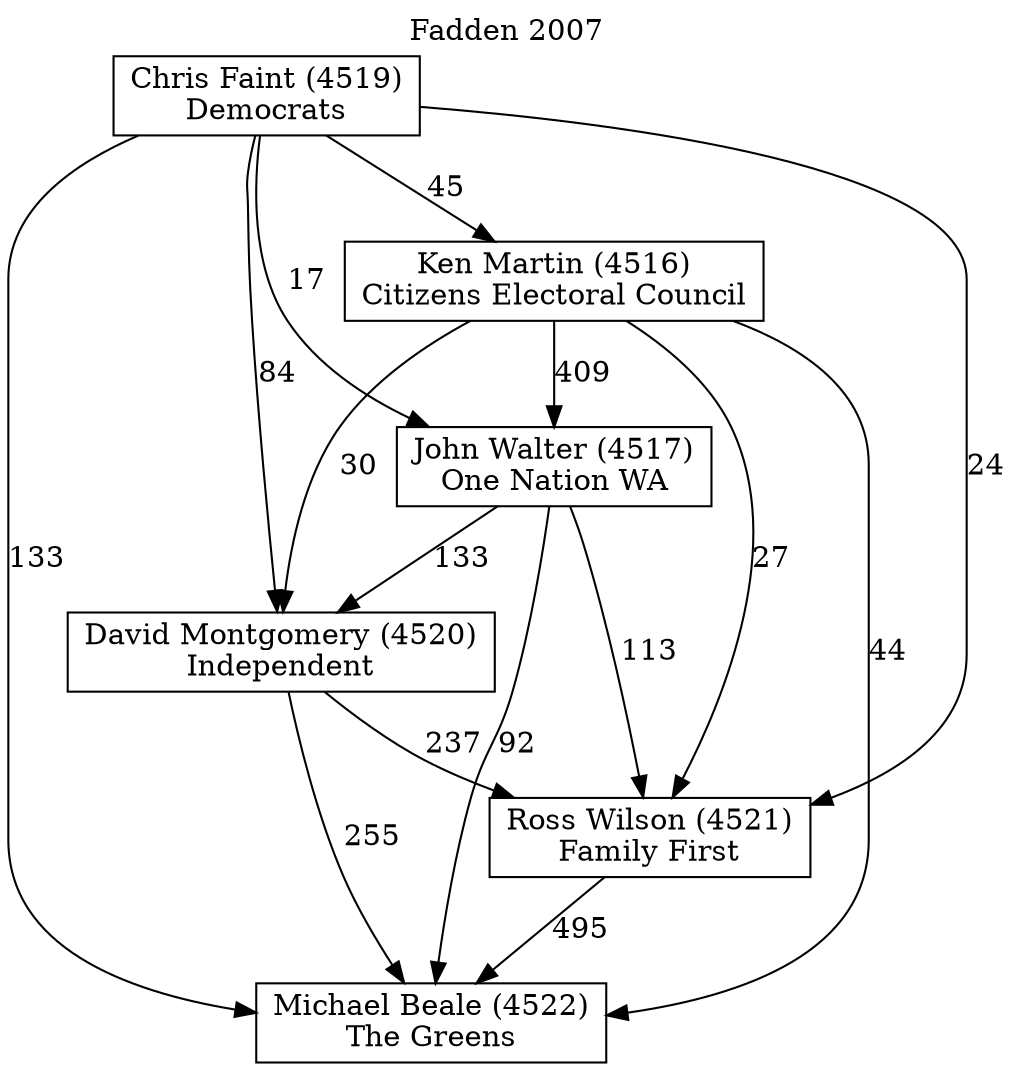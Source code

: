 // House preference flow
digraph "Michael Beale (4522)_Fadden_2007" {
	graph [label="Fadden 2007" labelloc=t mclimit=10]
	node [shape=box]
	"Michael Beale (4522)" [label="Michael Beale (4522)
The Greens"]
	"Ross Wilson (4521)" [label="Ross Wilson (4521)
Family First"]
	"David Montgomery (4520)" [label="David Montgomery (4520)
Independent"]
	"John Walter (4517)" [label="John Walter (4517)
One Nation WA"]
	"Ken Martin (4516)" [label="Ken Martin (4516)
Citizens Electoral Council"]
	"Chris Faint (4519)" [label="Chris Faint (4519)
Democrats"]
	"Michael Beale (4522)" [label="Michael Beale (4522)
The Greens"]
	"David Montgomery (4520)" [label="David Montgomery (4520)
Independent"]
	"John Walter (4517)" [label="John Walter (4517)
One Nation WA"]
	"Ken Martin (4516)" [label="Ken Martin (4516)
Citizens Electoral Council"]
	"Chris Faint (4519)" [label="Chris Faint (4519)
Democrats"]
	"Michael Beale (4522)" [label="Michael Beale (4522)
The Greens"]
	"John Walter (4517)" [label="John Walter (4517)
One Nation WA"]
	"Ken Martin (4516)" [label="Ken Martin (4516)
Citizens Electoral Council"]
	"Chris Faint (4519)" [label="Chris Faint (4519)
Democrats"]
	"Michael Beale (4522)" [label="Michael Beale (4522)
The Greens"]
	"Ken Martin (4516)" [label="Ken Martin (4516)
Citizens Electoral Council"]
	"Chris Faint (4519)" [label="Chris Faint (4519)
Democrats"]
	"Michael Beale (4522)" [label="Michael Beale (4522)
The Greens"]
	"Chris Faint (4519)" [label="Chris Faint (4519)
Democrats"]
	"Chris Faint (4519)" [label="Chris Faint (4519)
Democrats"]
	"Ken Martin (4516)" [label="Ken Martin (4516)
Citizens Electoral Council"]
	"Chris Faint (4519)" [label="Chris Faint (4519)
Democrats"]
	"Chris Faint (4519)" [label="Chris Faint (4519)
Democrats"]
	"John Walter (4517)" [label="John Walter (4517)
One Nation WA"]
	"Ken Martin (4516)" [label="Ken Martin (4516)
Citizens Electoral Council"]
	"Chris Faint (4519)" [label="Chris Faint (4519)
Democrats"]
	"John Walter (4517)" [label="John Walter (4517)
One Nation WA"]
	"Chris Faint (4519)" [label="Chris Faint (4519)
Democrats"]
	"Chris Faint (4519)" [label="Chris Faint (4519)
Democrats"]
	"Ken Martin (4516)" [label="Ken Martin (4516)
Citizens Electoral Council"]
	"Chris Faint (4519)" [label="Chris Faint (4519)
Democrats"]
	"Chris Faint (4519)" [label="Chris Faint (4519)
Democrats"]
	"David Montgomery (4520)" [label="David Montgomery (4520)
Independent"]
	"John Walter (4517)" [label="John Walter (4517)
One Nation WA"]
	"Ken Martin (4516)" [label="Ken Martin (4516)
Citizens Electoral Council"]
	"Chris Faint (4519)" [label="Chris Faint (4519)
Democrats"]
	"David Montgomery (4520)" [label="David Montgomery (4520)
Independent"]
	"Ken Martin (4516)" [label="Ken Martin (4516)
Citizens Electoral Council"]
	"Chris Faint (4519)" [label="Chris Faint (4519)
Democrats"]
	"David Montgomery (4520)" [label="David Montgomery (4520)
Independent"]
	"Chris Faint (4519)" [label="Chris Faint (4519)
Democrats"]
	"Chris Faint (4519)" [label="Chris Faint (4519)
Democrats"]
	"Ken Martin (4516)" [label="Ken Martin (4516)
Citizens Electoral Council"]
	"Chris Faint (4519)" [label="Chris Faint (4519)
Democrats"]
	"Chris Faint (4519)" [label="Chris Faint (4519)
Democrats"]
	"John Walter (4517)" [label="John Walter (4517)
One Nation WA"]
	"Ken Martin (4516)" [label="Ken Martin (4516)
Citizens Electoral Council"]
	"Chris Faint (4519)" [label="Chris Faint (4519)
Democrats"]
	"John Walter (4517)" [label="John Walter (4517)
One Nation WA"]
	"Chris Faint (4519)" [label="Chris Faint (4519)
Democrats"]
	"Chris Faint (4519)" [label="Chris Faint (4519)
Democrats"]
	"Ken Martin (4516)" [label="Ken Martin (4516)
Citizens Electoral Council"]
	"Chris Faint (4519)" [label="Chris Faint (4519)
Democrats"]
	"Chris Faint (4519)" [label="Chris Faint (4519)
Democrats"]
	"Ross Wilson (4521)" [label="Ross Wilson (4521)
Family First"]
	"David Montgomery (4520)" [label="David Montgomery (4520)
Independent"]
	"John Walter (4517)" [label="John Walter (4517)
One Nation WA"]
	"Ken Martin (4516)" [label="Ken Martin (4516)
Citizens Electoral Council"]
	"Chris Faint (4519)" [label="Chris Faint (4519)
Democrats"]
	"Ross Wilson (4521)" [label="Ross Wilson (4521)
Family First"]
	"John Walter (4517)" [label="John Walter (4517)
One Nation WA"]
	"Ken Martin (4516)" [label="Ken Martin (4516)
Citizens Electoral Council"]
	"Chris Faint (4519)" [label="Chris Faint (4519)
Democrats"]
	"Ross Wilson (4521)" [label="Ross Wilson (4521)
Family First"]
	"Ken Martin (4516)" [label="Ken Martin (4516)
Citizens Electoral Council"]
	"Chris Faint (4519)" [label="Chris Faint (4519)
Democrats"]
	"Ross Wilson (4521)" [label="Ross Wilson (4521)
Family First"]
	"Chris Faint (4519)" [label="Chris Faint (4519)
Democrats"]
	"Chris Faint (4519)" [label="Chris Faint (4519)
Democrats"]
	"Ken Martin (4516)" [label="Ken Martin (4516)
Citizens Electoral Council"]
	"Chris Faint (4519)" [label="Chris Faint (4519)
Democrats"]
	"Chris Faint (4519)" [label="Chris Faint (4519)
Democrats"]
	"John Walter (4517)" [label="John Walter (4517)
One Nation WA"]
	"Ken Martin (4516)" [label="Ken Martin (4516)
Citizens Electoral Council"]
	"Chris Faint (4519)" [label="Chris Faint (4519)
Democrats"]
	"John Walter (4517)" [label="John Walter (4517)
One Nation WA"]
	"Chris Faint (4519)" [label="Chris Faint (4519)
Democrats"]
	"Chris Faint (4519)" [label="Chris Faint (4519)
Democrats"]
	"Ken Martin (4516)" [label="Ken Martin (4516)
Citizens Electoral Council"]
	"Chris Faint (4519)" [label="Chris Faint (4519)
Democrats"]
	"Chris Faint (4519)" [label="Chris Faint (4519)
Democrats"]
	"David Montgomery (4520)" [label="David Montgomery (4520)
Independent"]
	"John Walter (4517)" [label="John Walter (4517)
One Nation WA"]
	"Ken Martin (4516)" [label="Ken Martin (4516)
Citizens Electoral Council"]
	"Chris Faint (4519)" [label="Chris Faint (4519)
Democrats"]
	"David Montgomery (4520)" [label="David Montgomery (4520)
Independent"]
	"Ken Martin (4516)" [label="Ken Martin (4516)
Citizens Electoral Council"]
	"Chris Faint (4519)" [label="Chris Faint (4519)
Democrats"]
	"David Montgomery (4520)" [label="David Montgomery (4520)
Independent"]
	"Chris Faint (4519)" [label="Chris Faint (4519)
Democrats"]
	"Chris Faint (4519)" [label="Chris Faint (4519)
Democrats"]
	"Ken Martin (4516)" [label="Ken Martin (4516)
Citizens Electoral Council"]
	"Chris Faint (4519)" [label="Chris Faint (4519)
Democrats"]
	"Chris Faint (4519)" [label="Chris Faint (4519)
Democrats"]
	"John Walter (4517)" [label="John Walter (4517)
One Nation WA"]
	"Ken Martin (4516)" [label="Ken Martin (4516)
Citizens Electoral Council"]
	"Chris Faint (4519)" [label="Chris Faint (4519)
Democrats"]
	"John Walter (4517)" [label="John Walter (4517)
One Nation WA"]
	"Chris Faint (4519)" [label="Chris Faint (4519)
Democrats"]
	"Chris Faint (4519)" [label="Chris Faint (4519)
Democrats"]
	"Ken Martin (4516)" [label="Ken Martin (4516)
Citizens Electoral Council"]
	"Chris Faint (4519)" [label="Chris Faint (4519)
Democrats"]
	"Chris Faint (4519)" [label="Chris Faint (4519)
Democrats"]
	"Ross Wilson (4521)" -> "Michael Beale (4522)" [label=495]
	"David Montgomery (4520)" -> "Ross Wilson (4521)" [label=237]
	"John Walter (4517)" -> "David Montgomery (4520)" [label=133]
	"Ken Martin (4516)" -> "John Walter (4517)" [label=409]
	"Chris Faint (4519)" -> "Ken Martin (4516)" [label=45]
	"David Montgomery (4520)" -> "Michael Beale (4522)" [label=255]
	"John Walter (4517)" -> "Michael Beale (4522)" [label=92]
	"Ken Martin (4516)" -> "Michael Beale (4522)" [label=44]
	"Chris Faint (4519)" -> "Michael Beale (4522)" [label=133]
	"Chris Faint (4519)" -> "John Walter (4517)" [label=17]
	"Ken Martin (4516)" -> "David Montgomery (4520)" [label=30]
	"Chris Faint (4519)" -> "David Montgomery (4520)" [label=84]
	"John Walter (4517)" -> "Ross Wilson (4521)" [label=113]
	"Ken Martin (4516)" -> "Ross Wilson (4521)" [label=27]
	"Chris Faint (4519)" -> "Ross Wilson (4521)" [label=24]
}
